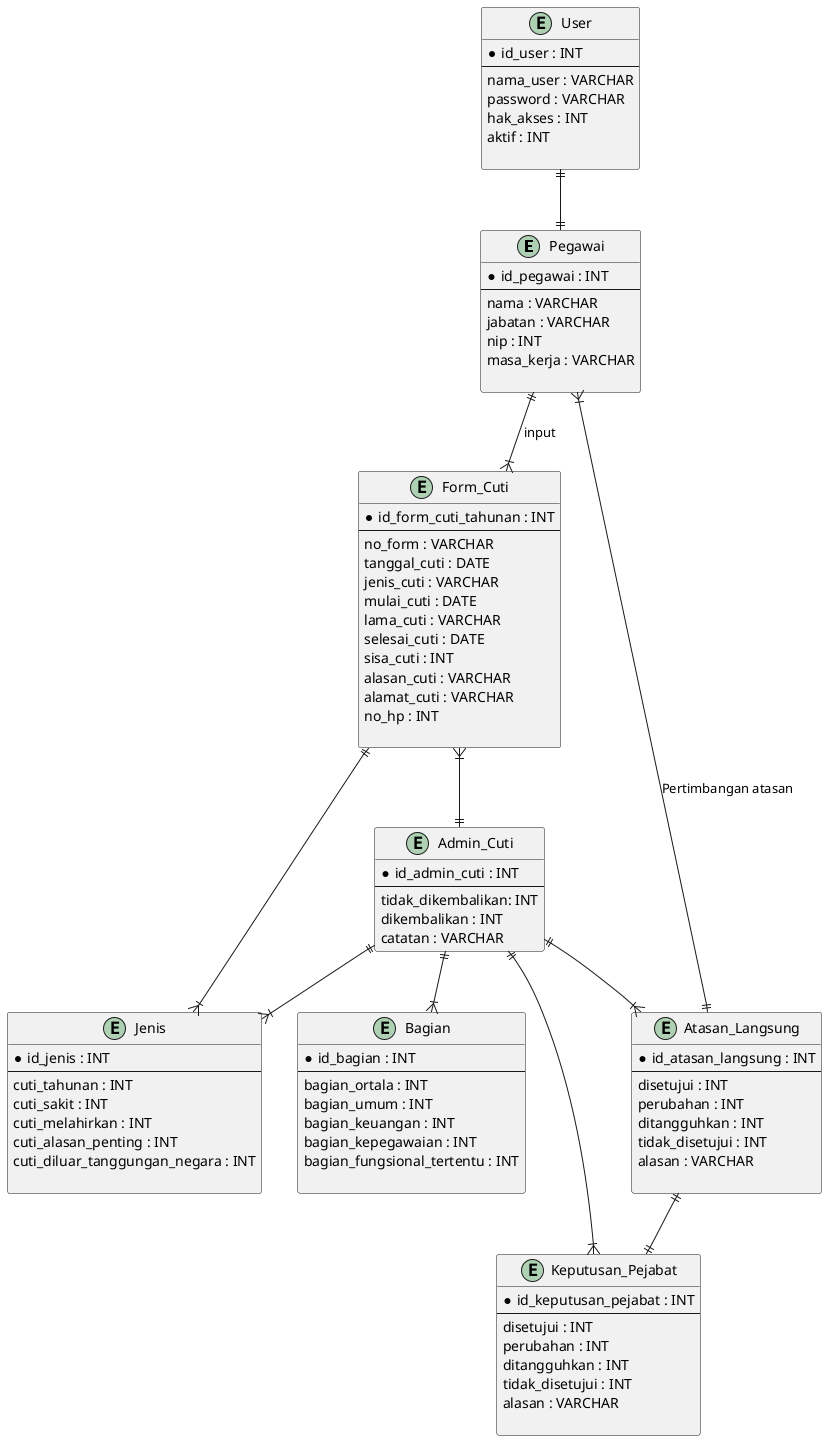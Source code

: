@startuml
entity Pegawai{
* id_pegawai : INT
--
nama : VARCHAR
jabatan : VARCHAR
nip : INT
masa_kerja : VARCHAR

}

entity User{
* id_user : INT
--
nama_user : VARCHAR
password : VARCHAR
hak_akses : INT
aktif : INT

}

entity Bagian{
* id_bagian : INT
--
bagian_ortala : INT
bagian_umum : INT
bagian_keuangan : INT
bagian_kepegawaian : INT
bagian_fungsional_tertentu : INT

}

entity Form_Cuti{
* id_form_cuti_tahunan : INT
--
no_form : VARCHAR
tanggal_cuti : DATE
jenis_cuti : VARCHAR
mulai_cuti : DATE
lama_cuti : VARCHAR
selesai_cuti : DATE
sisa_cuti : INT
alasan_cuti : VARCHAR
alamat_cuti : VARCHAR
no_hp : INT

}

entity Jenis{
* id_jenis : INT
--
cuti_tahunan : INT
cuti_sakit : INT
cuti_melahirkan : INT
cuti_alasan_penting : INT
cuti_diluar_tanggungan_negara : INT

}

entity Admin_Cuti{
* id_admin_cuti : INT
--
 tidak_dikembalikan: INT
 dikembalikan : INT
 catatan : VARCHAR
}

entity Atasan_Langsung{
* id_atasan_langsung : INT
--
disetujui : INT
perubahan : INT
ditangguhkan : INT
tidak_disetujui : INT
alasan : VARCHAR

}

entity Keputusan_Pejabat{
* id_keputusan_pejabat : INT
--
disetujui : INT
perubahan : INT
ditangguhkan : INT
tidak_disetujui : INT
alasan : VARCHAR

}

User ||--|| Pegawai

Form_Cuti ||--|{ Jenis

Pegawai ||--|{ Form_Cuti : input

Form_Cuti }|--|| Admin_Cuti

Admin_Cuti ||--|{ Atasan_Langsung

Pegawai }|--|| Atasan_Langsung : Pertimbangan atasan

Atasan_Langsung ||--|| Keputusan_Pejabat

Admin_Cuti ||--|{ Bagian

Admin_Cuti ||--|{ Jenis

Admin_Cuti ||--|{ Keputusan_Pejabat


@enduml
